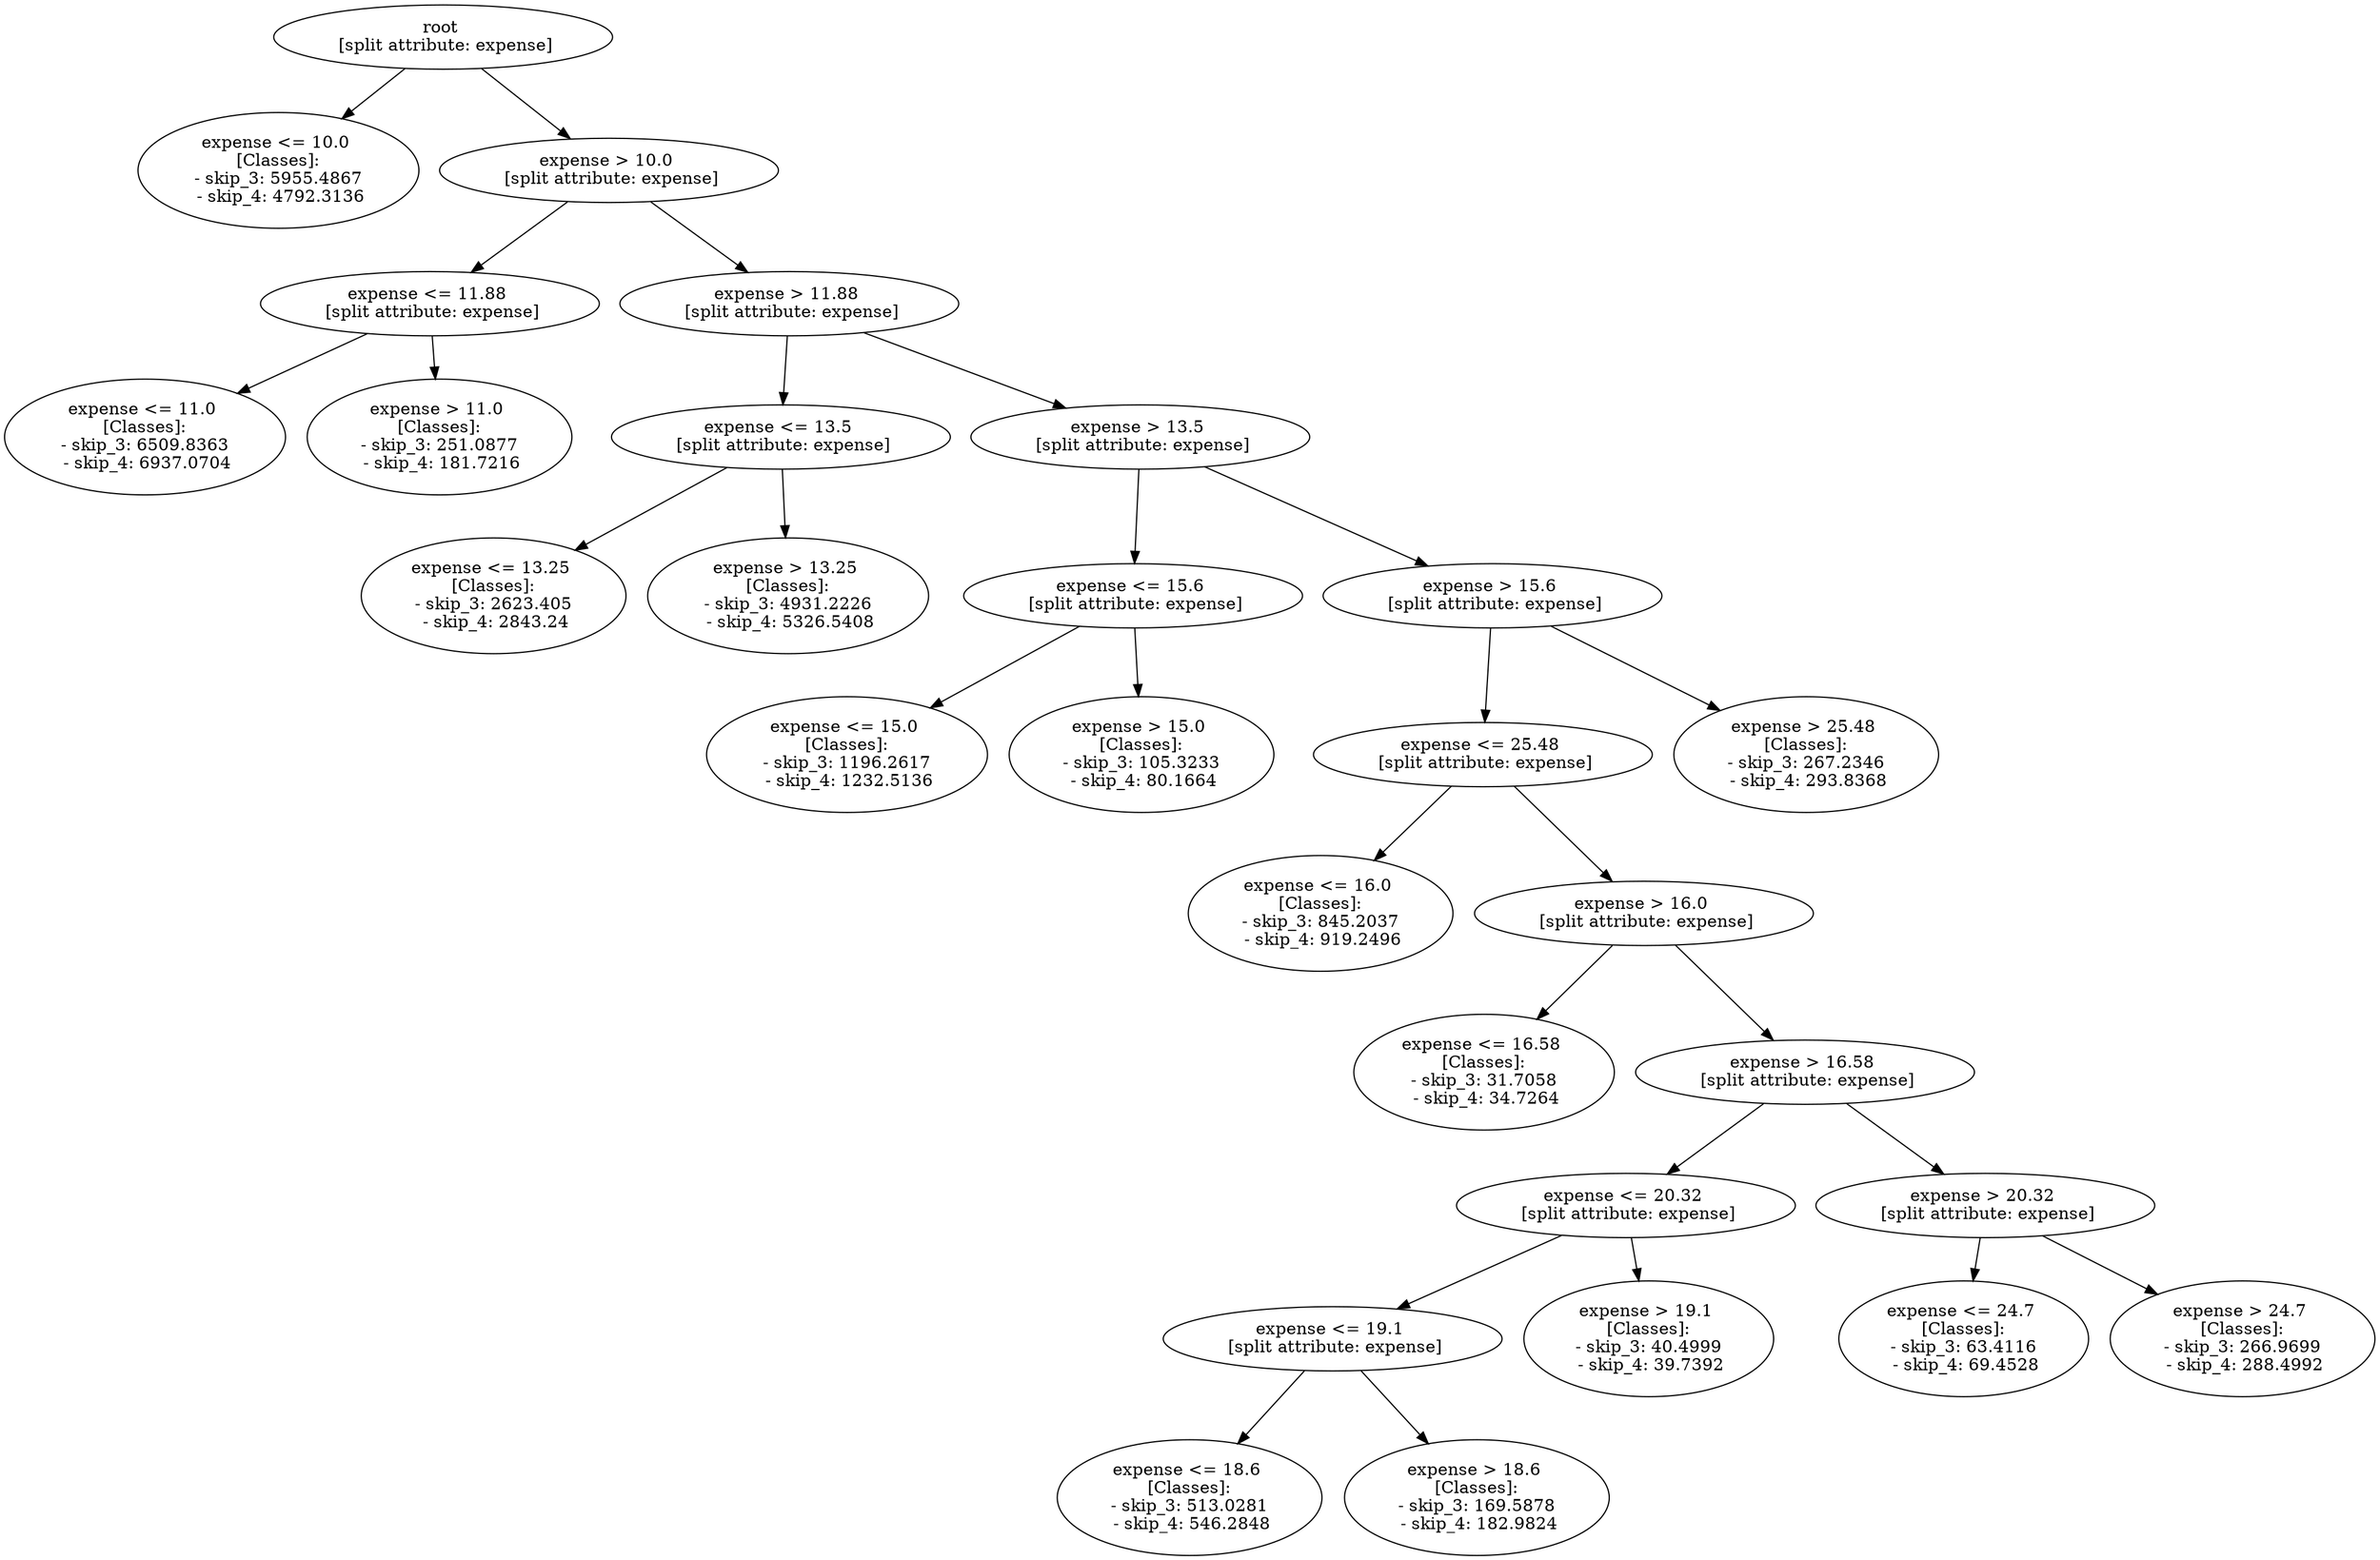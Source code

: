 // Road_Traffic_Fine_Management_Process-p_3-9
digraph "Road_Traffic_Fine_Management_Process-p_3-9" {
	"9676d6cf-13f7-4790-b5da-c140260c491f" [label="root 
 [split attribute: expense]"]
	"f06b60b4-15a8-4c1d-95f2-03faed8ce08a" [label="expense <= 10.0 
 [Classes]: 
 - skip_3: 5955.4867 
 - skip_4: 4792.3136"]
	"9676d6cf-13f7-4790-b5da-c140260c491f" -> "f06b60b4-15a8-4c1d-95f2-03faed8ce08a"
	"418fc9a1-ec24-4680-93ed-abf99b8b72e6" [label="expense > 10.0 
 [split attribute: expense]"]
	"9676d6cf-13f7-4790-b5da-c140260c491f" -> "418fc9a1-ec24-4680-93ed-abf99b8b72e6"
	"fbe7fe7b-5001-4530-83bd-649ebc1d9aeb" [label="expense <= 11.88 
 [split attribute: expense]"]
	"418fc9a1-ec24-4680-93ed-abf99b8b72e6" -> "fbe7fe7b-5001-4530-83bd-649ebc1d9aeb"
	"b4f992fe-2266-4825-99b5-f9d4e32806e4" [label="expense <= 11.0 
 [Classes]: 
 - skip_3: 6509.8363 
 - skip_4: 6937.0704"]
	"fbe7fe7b-5001-4530-83bd-649ebc1d9aeb" -> "b4f992fe-2266-4825-99b5-f9d4e32806e4"
	"185798c2-62c1-4ece-ae30-1286025dd747" [label="expense > 11.0 
 [Classes]: 
 - skip_3: 251.0877 
 - skip_4: 181.7216"]
	"fbe7fe7b-5001-4530-83bd-649ebc1d9aeb" -> "185798c2-62c1-4ece-ae30-1286025dd747"
	"a58a9afc-fcbf-4b23-84ac-42c996eb4623" [label="expense > 11.88 
 [split attribute: expense]"]
	"418fc9a1-ec24-4680-93ed-abf99b8b72e6" -> "a58a9afc-fcbf-4b23-84ac-42c996eb4623"
	"4ae86aac-e73f-4c4a-8c30-0e98f27b24ff" [label="expense <= 13.5 
 [split attribute: expense]"]
	"a58a9afc-fcbf-4b23-84ac-42c996eb4623" -> "4ae86aac-e73f-4c4a-8c30-0e98f27b24ff"
	"0d5ca25f-610e-4c0a-bd2c-1963427c840b" [label="expense <= 13.25 
 [Classes]: 
 - skip_3: 2623.405 
 - skip_4: 2843.24"]
	"4ae86aac-e73f-4c4a-8c30-0e98f27b24ff" -> "0d5ca25f-610e-4c0a-bd2c-1963427c840b"
	"a9a2f9ca-08e9-47dc-b89a-baa25310a70f" [label="expense > 13.25 
 [Classes]: 
 - skip_3: 4931.2226 
 - skip_4: 5326.5408"]
	"4ae86aac-e73f-4c4a-8c30-0e98f27b24ff" -> "a9a2f9ca-08e9-47dc-b89a-baa25310a70f"
	"a7155c84-c2b2-4b84-9ecb-0962a9d27f5a" [label="expense > 13.5 
 [split attribute: expense]"]
	"a58a9afc-fcbf-4b23-84ac-42c996eb4623" -> "a7155c84-c2b2-4b84-9ecb-0962a9d27f5a"
	"a13a65ef-f774-4e15-903b-eb2442f14286" [label="expense <= 15.6 
 [split attribute: expense]"]
	"a7155c84-c2b2-4b84-9ecb-0962a9d27f5a" -> "a13a65ef-f774-4e15-903b-eb2442f14286"
	"a581a2bb-4403-4c19-a6b9-61eef17a32b8" [label="expense <= 15.0 
 [Classes]: 
 - skip_3: 1196.2617 
 - skip_4: 1232.5136"]
	"a13a65ef-f774-4e15-903b-eb2442f14286" -> "a581a2bb-4403-4c19-a6b9-61eef17a32b8"
	"b7efc804-0d77-42fd-a786-29935666b653" [label="expense > 15.0 
 [Classes]: 
 - skip_3: 105.3233 
 - skip_4: 80.1664"]
	"a13a65ef-f774-4e15-903b-eb2442f14286" -> "b7efc804-0d77-42fd-a786-29935666b653"
	"5b4c7f61-7d01-43e0-9454-0d7dd31b14ca" [label="expense > 15.6 
 [split attribute: expense]"]
	"a7155c84-c2b2-4b84-9ecb-0962a9d27f5a" -> "5b4c7f61-7d01-43e0-9454-0d7dd31b14ca"
	"6bc6d1e8-40a7-4336-b981-97c7131a5258" [label="expense <= 25.48 
 [split attribute: expense]"]
	"5b4c7f61-7d01-43e0-9454-0d7dd31b14ca" -> "6bc6d1e8-40a7-4336-b981-97c7131a5258"
	"2579699c-8295-4a06-b1d4-35200b4f1dc5" [label="expense <= 16.0 
 [Classes]: 
 - skip_3: 845.2037 
 - skip_4: 919.2496"]
	"6bc6d1e8-40a7-4336-b981-97c7131a5258" -> "2579699c-8295-4a06-b1d4-35200b4f1dc5"
	"7a6c1f97-323e-4192-8291-22876b148212" [label="expense > 16.0 
 [split attribute: expense]"]
	"6bc6d1e8-40a7-4336-b981-97c7131a5258" -> "7a6c1f97-323e-4192-8291-22876b148212"
	"6b2e4eb8-6214-4860-91bf-0a1c28ca76ff" [label="expense <= 16.58 
 [Classes]: 
 - skip_3: 31.7058 
 - skip_4: 34.7264"]
	"7a6c1f97-323e-4192-8291-22876b148212" -> "6b2e4eb8-6214-4860-91bf-0a1c28ca76ff"
	"280b5f5f-f2c1-4e66-a187-6807533740fc" [label="expense > 16.58 
 [split attribute: expense]"]
	"7a6c1f97-323e-4192-8291-22876b148212" -> "280b5f5f-f2c1-4e66-a187-6807533740fc"
	"57fcc82a-7bf4-461b-9d2f-8c9c04c2248b" [label="expense <= 20.32 
 [split attribute: expense]"]
	"280b5f5f-f2c1-4e66-a187-6807533740fc" -> "57fcc82a-7bf4-461b-9d2f-8c9c04c2248b"
	"22b2a64a-c483-40be-9567-92f8540ea525" [label="expense <= 19.1 
 [split attribute: expense]"]
	"57fcc82a-7bf4-461b-9d2f-8c9c04c2248b" -> "22b2a64a-c483-40be-9567-92f8540ea525"
	"6d5e0a90-d97b-465e-b3d0-72e62a07fc47" [label="expense <= 18.6 
 [Classes]: 
 - skip_3: 513.0281 
 - skip_4: 546.2848"]
	"22b2a64a-c483-40be-9567-92f8540ea525" -> "6d5e0a90-d97b-465e-b3d0-72e62a07fc47"
	"75ec6d5b-60ab-42f8-912e-e1700004bf68" [label="expense > 18.6 
 [Classes]: 
 - skip_3: 169.5878 
 - skip_4: 182.9824"]
	"22b2a64a-c483-40be-9567-92f8540ea525" -> "75ec6d5b-60ab-42f8-912e-e1700004bf68"
	"e7a0cb72-4818-46bd-8e67-8f500a657b09" [label="expense > 19.1 
 [Classes]: 
 - skip_3: 40.4999 
 - skip_4: 39.7392"]
	"57fcc82a-7bf4-461b-9d2f-8c9c04c2248b" -> "e7a0cb72-4818-46bd-8e67-8f500a657b09"
	"78efacd4-a274-4dfc-b317-932042a83614" [label="expense > 20.32 
 [split attribute: expense]"]
	"280b5f5f-f2c1-4e66-a187-6807533740fc" -> "78efacd4-a274-4dfc-b317-932042a83614"
	"0f2d1317-f903-4c2b-a42c-d71132cf1af7" [label="expense <= 24.7 
 [Classes]: 
 - skip_3: 63.4116 
 - skip_4: 69.4528"]
	"78efacd4-a274-4dfc-b317-932042a83614" -> "0f2d1317-f903-4c2b-a42c-d71132cf1af7"
	"3128ede3-b0c1-4125-b5ce-b81614b979a8" [label="expense > 24.7 
 [Classes]: 
 - skip_3: 266.9699 
 - skip_4: 288.4992"]
	"78efacd4-a274-4dfc-b317-932042a83614" -> "3128ede3-b0c1-4125-b5ce-b81614b979a8"
	"e4cad0cd-5a49-4e50-86e8-fa853ea265c3" [label="expense > 25.48 
 [Classes]: 
 - skip_3: 267.2346 
 - skip_4: 293.8368"]
	"5b4c7f61-7d01-43e0-9454-0d7dd31b14ca" -> "e4cad0cd-5a49-4e50-86e8-fa853ea265c3"
}
